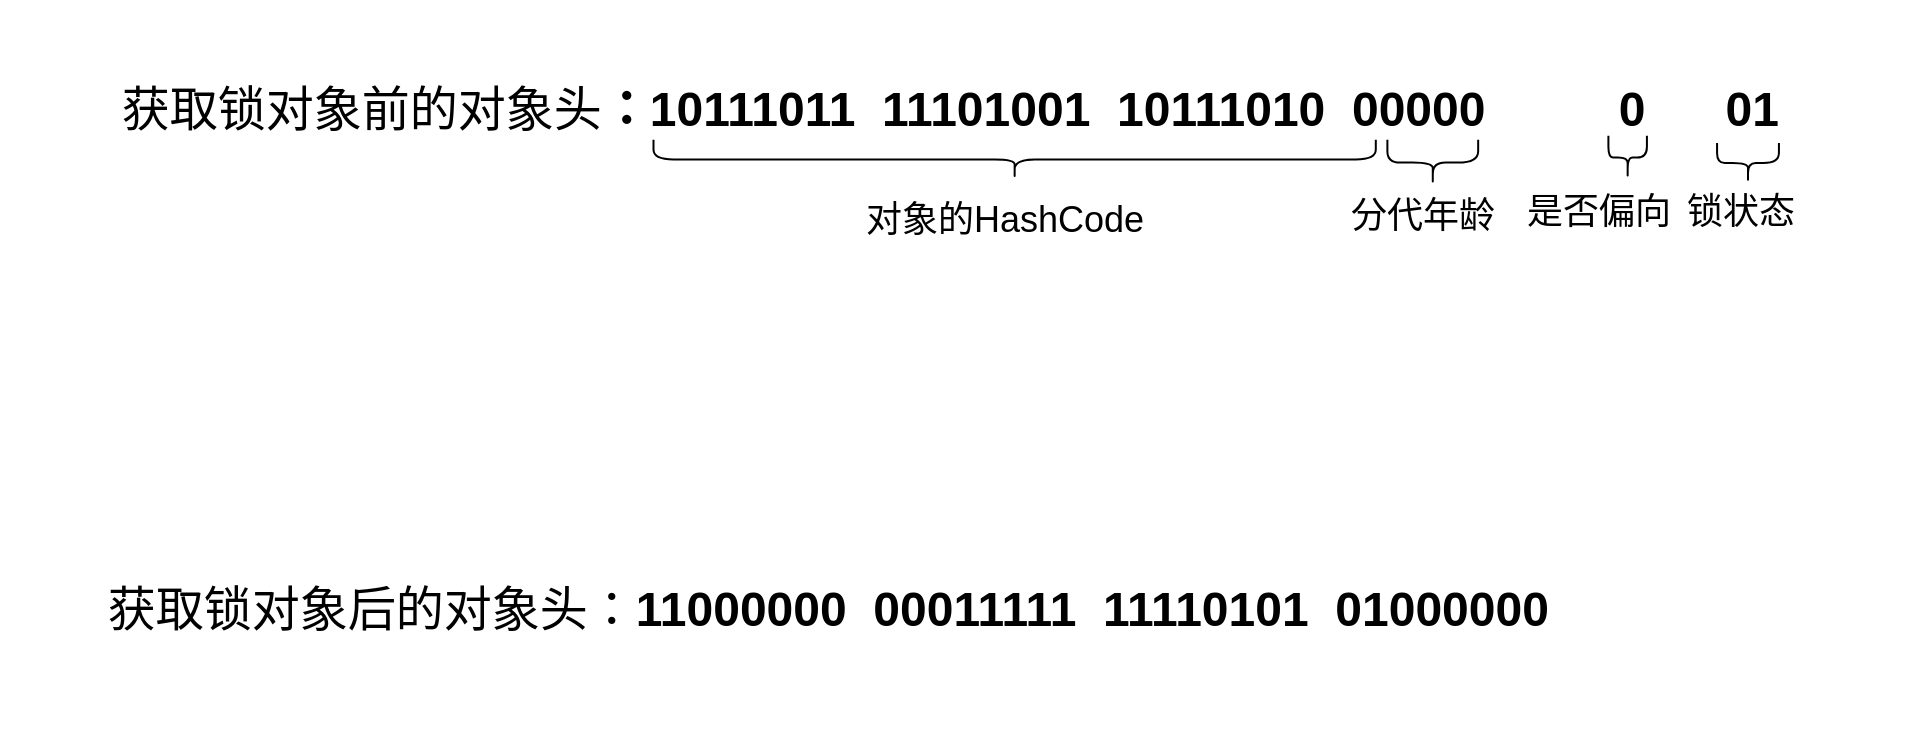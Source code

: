 <mxfile version="16.0.0" type="github">
  <diagram id="tm-nALROagj8iYamRgqU" name="第 1 页">
    <mxGraphModel dx="865" dy="483" grid="1" gridSize="10" guides="1" tooltips="1" connect="1" arrows="1" fold="1" page="1" pageScale="1" pageWidth="827" pageHeight="1169" math="0" shadow="0">
      <root>
        <mxCell id="0" />
        <mxCell id="1" parent="0" />
        <mxCell id="p4Hp8FtgV2sdefWnoZf5-1" value="&lt;font&gt;&lt;font style=&quot;font-size: 24px&quot;&gt;获取锁对象前的对象头&lt;/font&gt;&lt;span style=&quot;font-weight: bold ; font-size: 24px&quot;&gt;：10111011&amp;nbsp; 11101001&amp;nbsp; 10111010&amp;nbsp; 00000&amp;nbsp; &amp;nbsp; &amp;nbsp; &amp;nbsp; &amp;nbsp; 0&amp;nbsp; &amp;nbsp; &amp;nbsp; 01&amp;nbsp;&lt;/span&gt;&lt;/font&gt;" style="text;html=1;strokeColor=none;fillColor=none;align=center;verticalAlign=middle;whiteSpace=wrap;rounded=0;" vertex="1" parent="1">
          <mxGeometry x="183" y="200" width="957" height="110" as="geometry" />
        </mxCell>
        <mxCell id="p4Hp8FtgV2sdefWnoZf5-2" value="" style="shape=curlyBracket;whiteSpace=wrap;html=1;rounded=1;flipH=1;fontSize=24;rotation=90;" vertex="1" parent="1">
          <mxGeometry x="680.45" y="99.15" width="19.75" height="361.15" as="geometry" />
        </mxCell>
        <mxCell id="p4Hp8FtgV2sdefWnoZf5-3" value="&lt;font style=&quot;font-size: 18px ; font-weight: normal&quot;&gt;对象的HashCode&lt;/font&gt;" style="text;strokeColor=none;fillColor=none;html=1;fontSize=24;fontStyle=1;verticalAlign=middle;align=center;" vertex="1" parent="1">
          <mxGeometry x="635.16" y="288.38" width="100" height="40" as="geometry" />
        </mxCell>
        <mxCell id="p4Hp8FtgV2sdefWnoZf5-4" value="" style="shape=curlyBracket;whiteSpace=wrap;html=1;rounded=1;flipH=1;fontSize=24;rotation=90;size=0.5;" vertex="1" parent="1">
          <mxGeometry x="888" y="258.61" width="22.78" height="45.39" as="geometry" />
        </mxCell>
        <mxCell id="p4Hp8FtgV2sdefWnoZf5-5" value="&lt;span style=&quot;font-size: 18px ; font-weight: 400&quot;&gt;分代年龄&lt;/span&gt;" style="text;strokeColor=none;fillColor=none;html=1;fontSize=24;fontStyle=1;verticalAlign=middle;align=center;" vertex="1" parent="1">
          <mxGeometry x="850.0" y="290.93" width="88.32" height="30.74" as="geometry" />
        </mxCell>
        <mxCell id="p4Hp8FtgV2sdefWnoZf5-6" value="" style="shape=curlyBracket;whiteSpace=wrap;html=1;rounded=1;flipH=1;fontSize=24;rotation=90;size=0.5;" vertex="1" parent="1">
          <mxGeometry x="986" y="269.12" width="21.66" height="19.26" as="geometry" />
        </mxCell>
        <mxCell id="p4Hp8FtgV2sdefWnoZf5-8" value="" style="shape=curlyBracket;whiteSpace=wrap;html=1;rounded=1;flipH=1;fontSize=24;rotation=90;size=0.5;" vertex="1" parent="1">
          <mxGeometry x="1047" y="266.07" width="20" height="30.93" as="geometry" />
        </mxCell>
        <mxCell id="p4Hp8FtgV2sdefWnoZf5-9" value="&lt;span style=&quot;font-size: 18px ; font-weight: 400&quot;&gt;锁状态&lt;/span&gt;" style="text;strokeColor=none;fillColor=none;html=1;fontSize=24;fontStyle=1;verticalAlign=middle;align=center;" vertex="1" parent="1">
          <mxGeometry x="1028" y="285.93" width="50" height="35.74" as="geometry" />
        </mxCell>
        <mxCell id="p4Hp8FtgV2sdefWnoZf5-10" value="&lt;span style=&quot;font-size: 18px ; font-weight: 400&quot;&gt;是否偏向&lt;/span&gt;" style="text;strokeColor=none;fillColor=none;html=1;fontSize=24;fontStyle=1;verticalAlign=middle;align=center;" vertex="1" parent="1">
          <mxGeometry x="935.67" y="288.43" width="93.33" height="31.57" as="geometry" />
        </mxCell>
        <mxCell id="p4Hp8FtgV2sdefWnoZf5-13" value="&lt;span style=&quot;font-weight: normal&quot;&gt;获取锁对象后的对象头：&lt;/span&gt;11000000&amp;nbsp; 00011111&amp;nbsp; 11110101&amp;nbsp; 01000000&lt;span style=&quot;font-weight: 400&quot;&gt;&amp;nbsp;&lt;/span&gt;" style="text;strokeColor=none;fillColor=none;html=1;fontSize=24;fontStyle=1;verticalAlign=middle;align=center;" vertex="1" parent="1">
          <mxGeometry x="230" y="440" width="740" height="130" as="geometry" />
        </mxCell>
      </root>
    </mxGraphModel>
  </diagram>
</mxfile>
